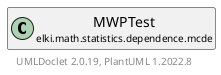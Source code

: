 @startuml
    remove .*\.(Instance|Par|Parameterizer|Factory)$
    set namespaceSeparator none
    hide empty fields
    hide empty methods

    class "<size:14>MWPTest.Par\n<size:10>elki.math.statistics.dependence.mcde" as elki.math.statistics.dependence.mcde.MWPTest.Par [[MWPTest.Par.html]] {
        +make(): MWPTest
    }

    interface "<size:14>Parameterizer\n<size:10>elki.utilities.optionhandling" as elki.utilities.optionhandling.Parameterizer [[../../../../utilities/optionhandling/Parameterizer.html]] {
        {abstract} +make(): Object
    }
    class "<size:14>MWPTest\n<size:10>elki.math.statistics.dependence.mcde" as elki.math.statistics.dependence.mcde.MWPTest [[MWPTest.html]]

    elki.utilities.optionhandling.Parameterizer <|.. elki.math.statistics.dependence.mcde.MWPTest.Par
    elki.math.statistics.dependence.mcde.MWPTest +-- elki.math.statistics.dependence.mcde.MWPTest.Par

    center footer UMLDoclet 2.0.19, PlantUML 1.2022.8
@enduml
